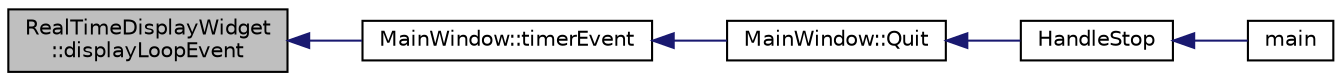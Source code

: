 digraph "RealTimeDisplayWidget::displayLoopEvent"
{
 // INTERACTIVE_SVG=YES
  edge [fontname="Helvetica",fontsize="10",labelfontname="Helvetica",labelfontsize="10"];
  node [fontname="Helvetica",fontsize="10",shape=record];
  rankdir="LR";
  Node1 [label="RealTimeDisplayWidget\l::displayLoopEvent",height=0.2,width=0.4,color="black", fillcolor="grey75", style="filled", fontcolor="black"];
  Node1 -> Node2 [dir="back",color="midnightblue",fontsize="10",style="solid",fontname="Helvetica"];
  Node2 [label="MainWindow::timerEvent",height=0.2,width=0.4,color="black", fillcolor="white", style="filled",URL="$d9/dc6/class_main_window.html#a9d08a694a5f9c532225754381b8011ea"];
  Node2 -> Node3 [dir="back",color="midnightblue",fontsize="10",style="solid",fontname="Helvetica"];
  Node3 [label="MainWindow::Quit",height=0.2,width=0.4,color="black", fillcolor="white", style="filled",URL="$d9/dc6/class_main_window.html#a44e502225c153db20de1bb67d7b7513e"];
  Node3 -> Node4 [dir="back",color="midnightblue",fontsize="10",style="solid",fontname="Helvetica"];
  Node4 [label="HandleStop",height=0.2,width=0.4,color="black", fillcolor="white", style="filled",URL="$d8/d32/ssl-vision_2src_2app_2main_8cpp.html#a2b444d2ae6facb7e0e5debb12c4abce5"];
  Node4 -> Node5 [dir="back",color="midnightblue",fontsize="10",style="solid",fontname="Helvetica"];
  Node5 [label="main",height=0.2,width=0.4,color="black", fillcolor="white", style="filled",URL="$d8/d32/ssl-vision_2src_2app_2main_8cpp.html#a0ddf1224851353fc92bfbff6f499fa97"];
}
